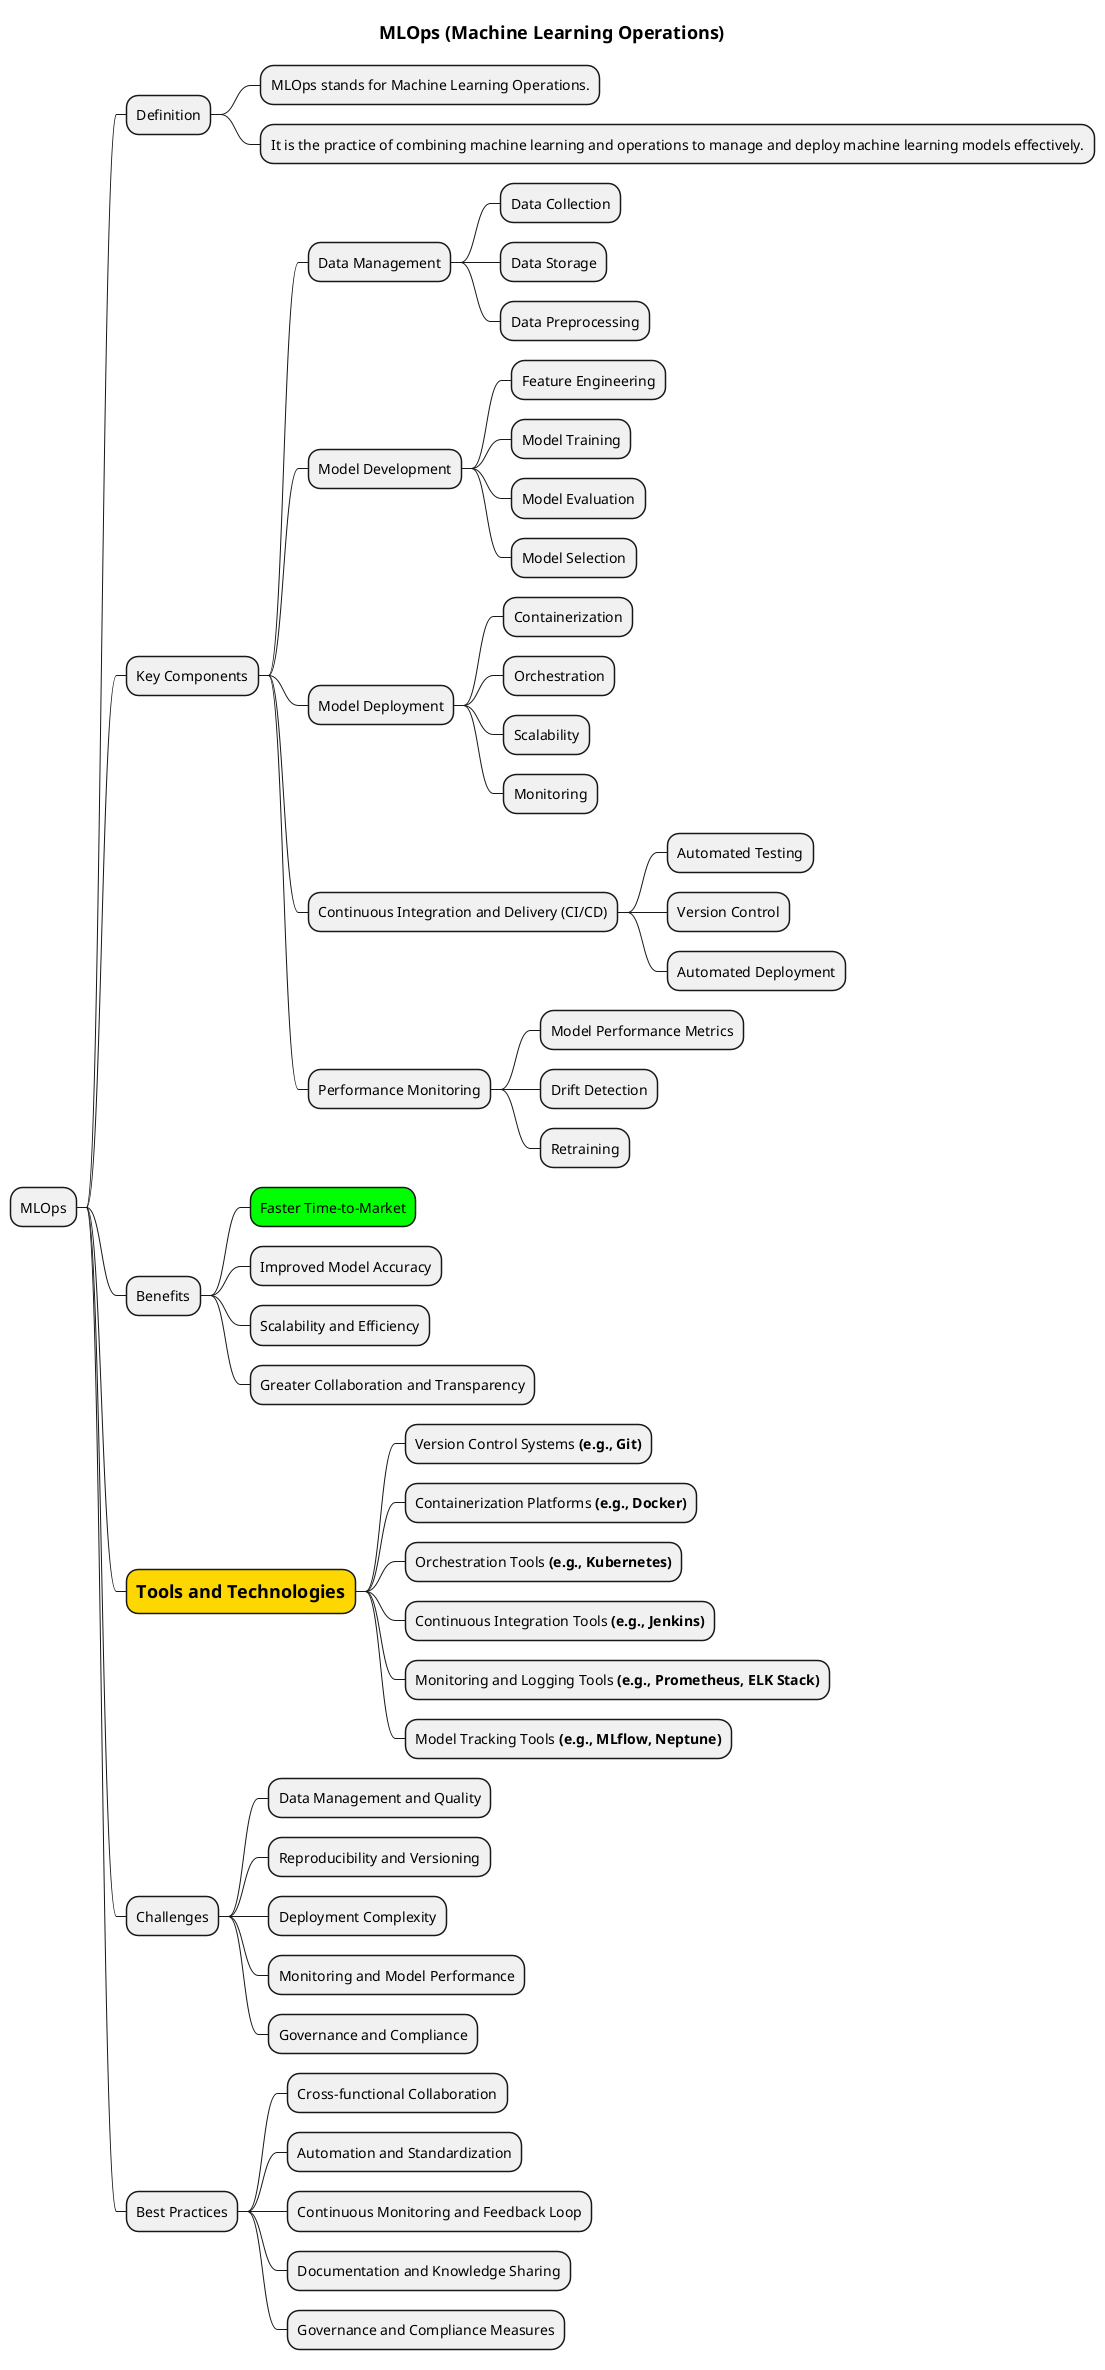 @startmindmap
title = MLOps (Machine Learning Operations)

* MLOps
** Definition
*** MLOps stands for Machine Learning Operations.
*** It is the practice of combining machine learning and operations to manage and deploy machine learning models effectively.
** Key Components
*** Data Management
**** Data Collection
**** Data Storage
**** Data Preprocessing
*** Model Development
**** Feature Engineering
**** Model Training
**** Model Evaluation
**** Model Selection
*** Model Deployment
**** Containerization
**** Orchestration
**** Scalability
**** Monitoring
*** Continuous Integration and Delivery (CI/CD)
**** Automated Testing
**** Version Control
**** Automated Deployment
*** Performance Monitoring
**** Model Performance Metrics
**** Drift Detection
**** Retraining
** Benefits
***[#lime] Faster Time-to-Market
*** Improved Model Accuracy
*** Scalability and Efficiency
*** Greater Collaboration and Transparency
**[#gold] =Tools and Technologies
*** Version Control Systems **(e.g., Git)**
*** Containerization Platforms **(e.g., Docker)**
*** Orchestration Tools **(e.g., Kubernetes)**
*** Continuous Integration Tools **(e.g., Jenkins)**
*** Monitoring and Logging Tools **(e.g., Prometheus, ELK Stack)**
*** Model Tracking Tools **(e.g., MLflow, Neptune)**
** Challenges
*** Data Management and Quality
*** Reproducibility and Versioning
*** Deployment Complexity
*** Monitoring and Model Performance
*** Governance and Compliance
** Best Practices
*** Cross-functional Collaboration
*** Automation and Standardization
*** Continuous Monitoring and Feedback Loop
*** Documentation and Knowledge Sharing
*** Governance and Compliance Measures
@endmindmap
